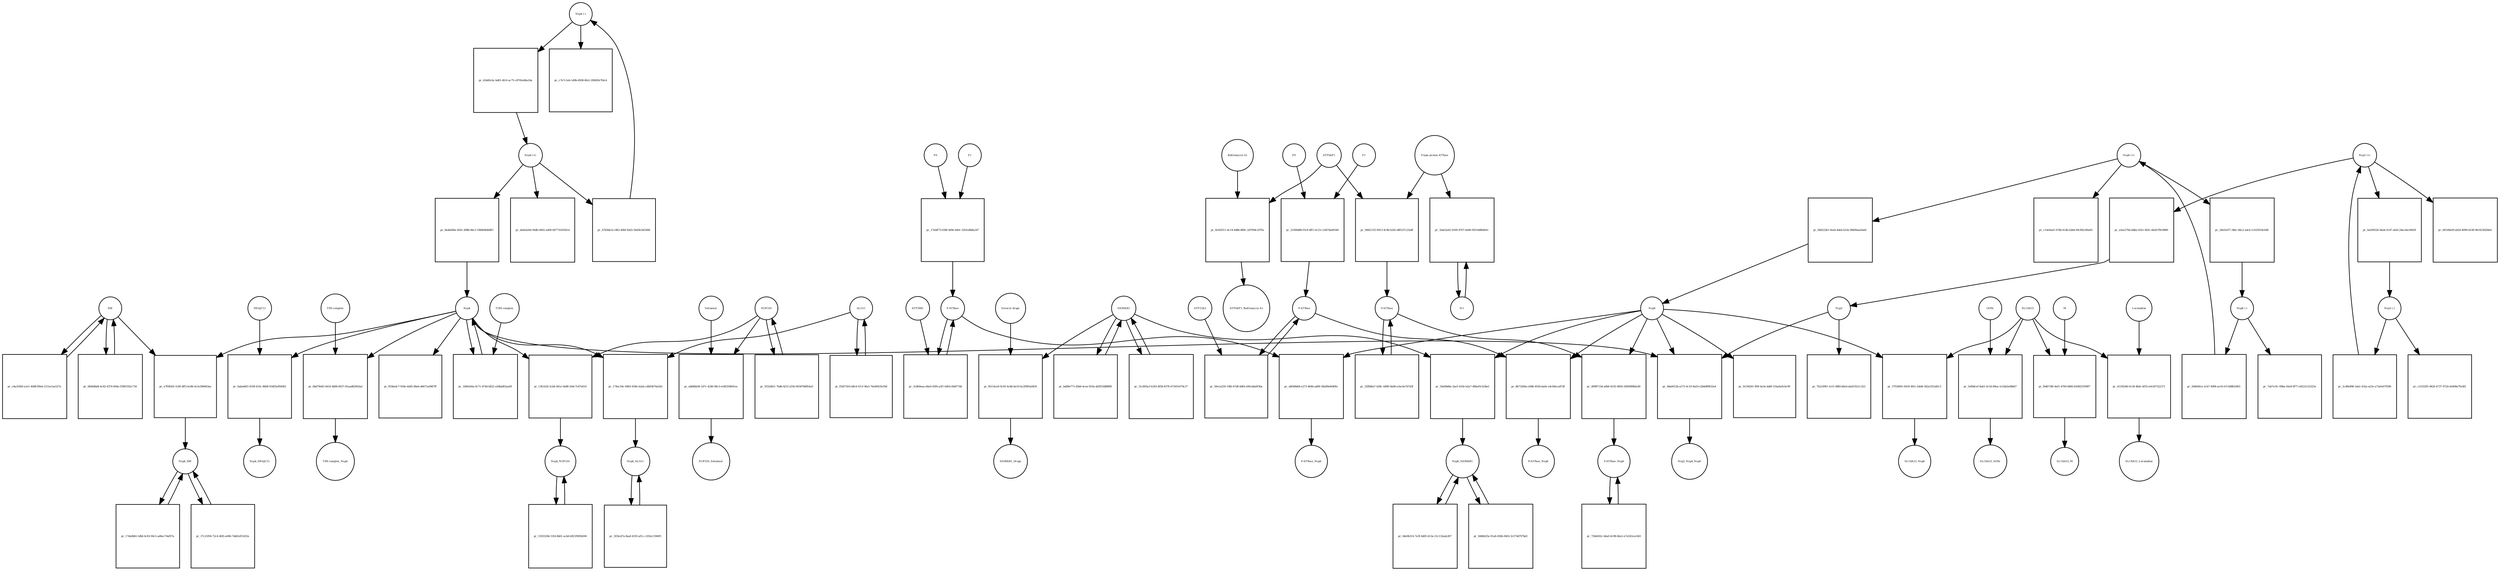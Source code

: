 strict digraph  {
"Nsp4 (-)" [annotation=urn_miriam_pubmed_32353859, bipartite=0, cls="nucleic acid feature", fontsize=4, label="Nsp4 (-)", shape=circle];
"pr_d3dd5cbc-bd01-4fc0-ac75-c8745e84a16a" [annotation="", bipartite=1, cls=process, fontsize=4, label="pr_d3dd5cbc-bd01-4fc0-ac75-c8745e84a16a", shape=square];
"Nsp4 (+)" [annotation=urn_miriam_pubmed_32353859, bipartite=0, cls="nucleic acid feature", fontsize=4, label="Nsp4 (+)", shape=circle];
"pr_8edeb0be-450c-498b-8dc3-1884f484b8f3" [annotation="", bipartite=1, cls=process, fontsize=4, label="pr_8edeb0be-450c-498b-8dc3-1884f484b8f3", shape=square];
Nsp4 [annotation="urn_miriam_ncbiprotein_BCD58761|urn_miriam_taxonomy_2697049", bipartite=0, cls=macromolecule, fontsize=4, label=Nsp4, shape=circle];
"pr_f03bedc7-918e-4d45-8be6-d6671a0967ff" [annotation="", bipartite=1, cls=process, fontsize=4, label="pr_f03bedc7-918e-4d45-8be6-d6671a0967ff", shape=square];
"pr_da6eb264-94db-4492-a469-0d773165561d" [annotation="", bipartite=1, cls=process, fontsize=4, label="pr_da6eb264-94db-4492-a469-0d773165561d", shape=square];
"pr_a7f083d1-fc06-4ff3-bc86-4c5e596063ae" [annotation="", bipartite=1, cls=process, fontsize=4, label="pr_a7f083d1-fc06-4ff3-bc86-4c5e596063ae", shape=square];
IDE [annotation="urn_miriam_uniprot_P14735|urn_miriam_pubmed_32353859|urn_miriam_doi_10.1210%2Fmend-4-8-1125|urn_miriam_taxonomy_10116", bipartite=0, cls=macromolecule, fontsize=4, label=IDE, shape=circle];
Nsp4_IDE [annotation="", bipartite=0, cls=complex, fontsize=4, label=Nsp4_IDE, shape=circle];
"pr_37c21f04-72c4-4fd5-a006-7ddd1d51625e" [annotation="", bipartite=1, cls=process, fontsize=4, label="pr_37c21f04-72c4-4fd5-a006-7ddd1d51625e", shape=square];
"pr_13fcfa5f-2cbd-441e-9a88-244c7c87e610" [annotation="", bipartite=1, cls=process, fontsize=4, label="pr_13fcfa5f-2cbd-441e-9a88-244c7c87e610", shape=square];
NUP210 [annotation="urn_miriam_uniprot_Q8TEM1|urn_miriam_pubmed_14517331", bipartite=0, cls=macromolecule, fontsize=4, label=NUP210, shape=circle];
Nsp4_NUP210 [annotation=urn_miriam_pubmed_14517331, bipartite=0, cls=complex, fontsize=4, label=Nsp4_NUP210, shape=circle];
"pr_17dedbfd-1db8-4c83-94c5-ad6ec74af07a" [annotation="", bipartite=1, cls=process, fontsize=4, label="pr_17dedbfd-1db8-4c83-94c5-ad6ec74af07a", shape=square];
"pr_0aba46f3-4358-433c-86b8-93405ef9d383" [annotation="", bipartite=1, cls=process, fontsize=4, label="pr_0aba46f3-4358-433c-86b8-93405ef9d383", shape=square];
DNAJC11 [annotation="urn_miriam_uniprot_Q9NVH1|urn_miriam_pubmed_32353859|urn_miriam_pubmed_25997101", bipartite=0, cls=macromolecule, fontsize=4, label=DNAJC11, shape=circle];
Nsp4_DNAJC11 [annotation="urn_miriam_pubmed_25997101|urn_miriam_pubmed_32353859", bipartite=0, cls=complex, fontsize=4, label=Nsp4_DNAJC11, shape=circle];
"pr_1503320d-31fd-4b61-acb6-b921f085b506" [annotation="", bipartite=1, cls=process, fontsize=4, label="pr_1503320d-31fd-4b61-acb6-b921f085b506", shape=square];
"pr_174ec54c-8463-438e-b2ab-cdb03b76a5b5" [annotation="", bipartite=1, cls=process, fontsize=4, label="pr_174ec54c-8463-438e-b2ab-cdb03b76a5b5", shape=square];
ALG11 [annotation="urn_miriam_uniprot_Q2TAA5|urn_miriam_pubmed_20080937", bipartite=0, cls=macromolecule, fontsize=4, label=ALG11, shape=circle];
Nsp4_ALG11 [annotation=urn_miriam_pubmed_20080937, bipartite=0, cls=complex, fontsize=4, label=Nsp4_ALG11, shape=circle];
"pr_b7b5bfcb-c862-46bf-83d3-56d3b1bf2406" [annotation="", bipartite=1, cls=process, fontsize=4, label="pr_b7b5bfcb-c862-46bf-83d3-56d3b1bf2406", shape=square];
"pr_c7e7c1eb-1d9b-4938-8fe2-29082fe7fdc4" [annotation="", bipartite=1, cls=process, fontsize=4, label="pr_c7e7c1eb-1d9b-4938-8fe2-29082fe7fdc4", shape=square];
"Nsp6 (-)" [annotation=urn_miriam_pubmed_32353859, bipartite=0, cls="nucleic acid feature", fontsize=4, label="Nsp6 (-)", shape=circle];
"pr_20d640ce-2cb7-4996-ae16-b7c0d8b16f61" [annotation="", bipartite=1, cls=process, fontsize=4, label="pr_20d640ce-2cb7-4996-ae16-b7c0d8b16f61", shape=square];
"Nsp6 (+)" [annotation=urn_miriam_pubmed_32353859, bipartite=0, cls="nucleic acid feature", fontsize=4, label="Nsp6 (+)", shape=circle];
"pr_0b8222b1-0eeb-4deb-b33e-0840baafabd1" [annotation="", bipartite=1, cls=process, fontsize=4, label="pr_0b8222b1-0eeb-4deb-b33e-0840baafabd1", shape=square];
Nsp6 [annotation="urn_miriam_taxonomy_2697049|urn_miriam_pubmed_32353859", bipartite=0, cls=macromolecule, fontsize=4, label=Nsp6, shape=circle];
"pr_0cf36261-ff6f-4e3e-bd6f-51ba0a9cbc99" [annotation="", bipartite=1, cls=process, fontsize=4, label="pr_0cf36261-ff6f-4e3e-bd6f-51ba0a9cbc99", shape=square];
"pr_c14e9ad1-67db-414b-b2bd-49cf82c80a83" [annotation="", bipartite=1, cls=process, fontsize=4, label="pr_c14e9ad1-67db-414b-b2bd-49cf82c80a83", shape=square];
"pr_a8046b68-e273-464b-ad69-28a89e6640fe" [annotation="", bipartite=1, cls=process, fontsize=4, label="pr_a8046b68-e273-464b-ad69-28a89e6640fe", shape=square];
"F-ATPase" [annotation=urn_miriam_uniprot_O75964, bipartite=0, cls=complex, fontsize=4, label="F-ATPase", shape=circle];
"F-ATPase_Nsp6" [annotation="", bipartite=0, cls=complex, fontsize=4, label="F-ATPase_Nsp6", shape=circle];
"pr_8b73266a-e9d6-455b-ba0e-e4c84eca87df" [annotation="", bipartite=1, cls=process, fontsize=4, label="pr_8b73266a-e9d6-455b-ba0e-e4c84eca87df", shape=square];
"P-ATPase" [annotation="", bipartite=0, cls=complex, fontsize=4, label="P-ATPase", shape=circle];
"P-ATPase_Nsp6" [annotation="", bipartite=0, cls=complex, fontsize=4, label="P-ATPase_Nsp6", shape=circle];
"pr_50a0b68a-3ae5-410e-b2a7-46be01cb3be1" [annotation="", bipartite=1, cls=process, fontsize=4, label="pr_50a0b68a-3ae5-410e-b2a7-46be01cb3be1", shape=square];
SIGMAR1 [annotation="urn_miriam_uniprot_Q99720|urn_miriam_doi_10.1074%2Fjbc.272.43.27107|urn_miriam_pubmed_32353859|urn_miriam_pubmed_10406945", bipartite=0, cls=macromolecule, fontsize=4, label=SIGMAR1, shape=circle];
Nsp6_SIGMAR1 [annotation=urn_miriam_pubmed_10406945, bipartite=0, cls=complex, fontsize=4, label=Nsp6_SIGMAR1, shape=circle];
"pr_0d4b625e-91a8-458b-9463-3c574d797bd1" [annotation="", bipartite=1, cls=process, fontsize=4, label="pr_0d4b625e-91a8-458b-9463-3c574d797bd1", shape=square];
"pr_d098713d-a0b6-4535-9856-2f494998dcd0" [annotation="", bipartite=1, cls=process, fontsize=4, label="pr_d098713d-a0b6-4535-9856-2f494998dcd0", shape=square];
"V-ATPase" [annotation=urn_miriam_uniprot_Q15904, bipartite=0, cls=complex, fontsize=4, label="V-ATPase", shape=circle];
"V-ATPase_Nsp6" [annotation=urn_miriam_uniprot_Q15904, bipartite=0, cls=complex, fontsize=4, label="V-ATPase_Nsp6", shape=circle];
"pr_24b1b1f7-34bc-48c2-adcb-1c625018cb96" [annotation="", bipartite=1, cls=process, fontsize=4, label="pr_24b1b1f7-34bc-48c2-adcb-1c625018cb96", shape=square];
"pr_7ab7e1fc-09ba-43e8-9f77-e8223c52325e" [annotation="", bipartite=1, cls=process, fontsize=4, label="pr_7ab7e1fc-09ba-43e8-9f77-e8223c52325e", shape=square];
"pr_6bd79e85-4416-4b96-8437-81aad82902ad" [annotation="", bipartite=1, cls=process, fontsize=4, label="pr_6bd79e85-4416-4b96-8437-81aad82902ad", shape=square];
"TIM complex" [annotation="", bipartite=0, cls=complex, fontsize=4, label="TIM complex", shape=circle];
"TIM complex_Nsp4" [annotation=urn_miriam_pubmed_32353859, bipartite=0, cls=complex, fontsize=4, label="TIM complex_Nsp4", shape=circle];
"pr_e4a316fd-a1e1-40d8-89eb-2151e1ae527a" [annotation="", bipartite=1, cls=process, fontsize=4, label="pr_e4a316fd-a1e1-40d8-89eb-2151e1ae527a", shape=square];
"Nsp3 (-)" [annotation=urn_miriam_pubmed_32353859, bipartite=0, cls="nucleic acid feature", fontsize=4, label="Nsp3 (-)", shape=circle];
"pr_2cd9e896-2ab1-432a-a22e-a72efe07f588" [annotation="", bipartite=1, cls=process, fontsize=4, label="pr_2cd9e896-2ab1-432a-a22e-a72efe07f588", shape=square];
"Nsp3 (+)" [annotation=urn_miriam_pubmed_32353859, bipartite=0, cls="nucleic acid feature", fontsize=4, label="Nsp3 (+)", shape=circle];
"pr_ba938526-9ab4-4147-afe6-24ecdec6003f" [annotation="", bipartite=1, cls=process, fontsize=4, label="pr_ba938526-9ab4-4147-afe6-24ecdec6003f", shape=square];
"pr_a5ee270d-ddbe-41b1-9d3c-6b2b7f9c8989" [annotation="", bipartite=1, cls=process, fontsize=4, label="pr_a5ee270d-ddbe-41b1-9d3c-6b2b7f9c8989", shape=square];
Nsp3 [annotation="urn_miriam_taxonomy_2697049|urn_miriam_pubmed_32353859", bipartite=0, cls=macromolecule, fontsize=4, label=Nsp3, shape=circle];
"pr_c23332f5-9626-4737-9724-0e608e7fa581" [annotation="", bipartite=1, cls=process, fontsize=4, label="pr_c23332f5-9626-4737-9724-0e608e7fa581", shape=square];
"pr_60149e09-ab54-4099-b538-90c823fd28e0" [annotation="", bipartite=1, cls=process, fontsize=4, label="pr_60149e09-ab54-4099-b538-90c823fd28e0", shape=square];
"pr_7b2c69f3-1e15-48fd-b6ed-dad33521c1b3" [annotation="", bipartite=1, cls=process, fontsize=4, label="pr_7b2c69f3-1e15-48fd-b6ed-dad33521c1b3", shape=square];
"pr_9da6012b-a575-4c19-9a03-e2b6df9833a4" [annotation="", bipartite=1, cls=process, fontsize=4, label="pr_9da6012b-a575-4c19-9a03-e2b6df9833a4", shape=square];
Nsp3_Nsp4_Nsp6 [annotation="urn_miriam_pubmed_32353859|urn_miriam_pubmed_29128390|urn_miriam_doi_10.1016%2Fj.virol.2017.07.019|urn_miriam_taxonomy_694009", bipartite=0, cls=complex, fontsize=4, label=Nsp3_Nsp4_Nsp6, shape=circle];
"pr_ab68bb38-1d7c-4246-98c3-e54f250b91ee" [annotation="", bipartite=1, cls=process, fontsize=4, label="pr_ab68bb38-1d7c-4246-98c3-e54f250b91ee", shape=square];
Selinexor [annotation=urn_miriam_pubmed_32353859, bipartite=0, cls="simple chemical", fontsize=4, label=Selinexor, shape=circle];
NUP210_Selinexor [annotation=urn_miriam_pubmed_32353859, bipartite=0, cls=complex, fontsize=4, label=NUP210_Selinexor, shape=circle];
"pr_57f20691-6418-481c-b4d4-342e2352d5c3" [annotation="", bipartite=1, cls=process, fontsize=4, label="pr_57f20691-6418-481c-b4d4-342e2352d5c3", shape=square];
SLC6A15 [annotation="urn_miriam_pubmed_32353859|urn_miriam_uniprot_Q8IY34", bipartite=0, cls=macromolecule, fontsize=4, label=SLC6A15, shape=circle];
SLC6A15_Nsp6 [annotation=urn_miriam_pubmed_32353859, bipartite=0, cls=complex, fontsize=4, label=SLC6A15_Nsp6, shape=circle];
"pr_5efb8cef-8ab1-4c5d-89ea-1e1bb2e08b67" [annotation="", bipartite=1, cls=process, fontsize=4, label="pr_5efb8cef-8ab1-4c5d-89ea-1e1bb2e08b67", shape=square];
Orf9c [annotation=urn_miriam_taxonomy_2697049, bipartite=0, cls=macromolecule, fontsize=4, label=Orf9c, shape=circle];
SLC6A15_Orf9c [annotation=urn_miriam_pubmed_32353859, bipartite=0, cls=complex, fontsize=4, label=SLC6A15_Orf9c, shape=circle];
"pr_fb46736f-4ef1-4760-8406-b508251f09f7" [annotation="", bipartite=1, cls=process, fontsize=4, label="pr_fb46736f-4ef1-4760-8406-b508251f09f7", shape=square];
M [annotation=urn_miriam_taxonomy_2697049, bipartite=0, cls=macromolecule, fontsize=4, label=M, shape=circle];
SLC6A15_M [annotation=urn_miriam_pubmed_32353859, bipartite=0, cls=complex, fontsize=4, label=SLC6A15_M, shape=circle];
"pr_411f4346-0c34-46dc-bf35-e0cfd7322371" [annotation="", bipartite=1, cls=process, fontsize=4, label="pr_411f4346-0c34-46dc-bf35-e0cfd7322371", shape=square];
Loratadine [annotation=urn_miriam_pubmed_123134323, bipartite=0, cls="simple chemical", fontsize=4, label=Loratadine, shape=circle];
SLC6A15_Loratadine [annotation="", bipartite=0, cls=complex, fontsize=4, label=SLC6A15_Loratadine, shape=circle];
ATP6AP1 [annotation="urn_miriam_uniprot_Q15904|urn_miriam_pubmed_27231034", bipartite=0, cls=macromolecule, fontsize=4, label=ATP6AP1, shape=circle];
"pr_8cfd3511-dc14-4d86-889c-2d7094c297fa" [annotation="", bipartite=1, cls=process, fontsize=4, label="pr_8cfd3511-dc14-4d86-889c-2d7094c297fa", shape=square];
"Bafilomycin A1" [annotation="", bipartite=0, cls="simple chemical", fontsize=4, label="Bafilomycin A1", shape=circle];
"ATP6AP1_Bafilomycin A1" [annotation="", bipartite=0, cls=complex, fontsize=4, label="ATP6AP1_Bafilomycin A1", shape=circle];
"Several drugs" [annotation="", bipartite=0, cls="simple chemical", fontsize=4, label="Several drugs", shape=circle];
"pr_f611dce0-9c05-4c4b-be10-bc2f995a0450" [annotation="", bipartite=1, cls=process, fontsize=4, label="pr_f611dce0-9c05-4c4b-be10-bc2f995a0450", shape=square];
SIGMAR1_Drugs [annotation=urn_miriam_pubmed_32353859, bipartite=0, cls=complex, fontsize=4, label=SIGMAR1_Drugs, shape=circle];
"pr_1b843e6a-0c71-4744-b822-a5dba8f2aa69" [annotation="", bipartite=1, cls=process, fontsize=4, label="pr_1b843e6a-0c71-4744-b822-a5dba8f2aa69", shape=square];
"TOM complex" [annotation="", bipartite=0, cls=complex, fontsize=4, label="TOM complex", shape=circle];
ATP13A3 [annotation=urn_miriam_uniprot_Q9H7F0, bipartite=0, cls=macromolecule, fontsize=4, label=ATP13A3, shape=circle];
"pr_50e1a250-19fb-47d8-8df4-e00cdda0f36a" [annotation="", bipartite=1, cls=process, fontsize=4, label="pr_50e1a250-19fb-47d8-8df4-e00cdda0f36a", shape=square];
P1 [annotation="", bipartite=0, cls=complex, fontsize=4, label=P1, shape=circle];
"pr_21000d86-f5c8-4ff1-b123-c1447da00340" [annotation="", bipartite=1, cls=process, fontsize=4, label="pr_21000d86-f5c8-4ff1-b123-c1447da00340", shape=square];
P0 [annotation="", bipartite=0, cls=complex, fontsize=4, label=P0, shape=circle];
"pr_5f32d451-7bdb-421f-a55b-9036768854a0" [annotation="", bipartite=1, cls=process, fontsize=4, label="pr_5f32d451-7bdb-421f-a55b-9036768854a0", shape=square];
"pr_0b06dbd4-4c82-4374-804e-f3981502c734" [annotation="", bipartite=1, cls=process, fontsize=4, label="pr_0b06dbd4-4c82-4374-804e-f3981502c734", shape=square];
"pr_bdd9e771-d5b6-4cee-819a-dd3f33d88f80" [annotation="", bipartite=1, cls=process, fontsize=4, label="pr_bdd9e771-d5b6-4cee-819a-dd3f33d88f80", shape=square];
"pr_31c805a3-b183-4f58-8376-673051679c27" [annotation="", bipartite=1, cls=process, fontsize=4, label="pr_31c805a3-b183-4f58-8376-673051679c27", shape=square];
"pr_0de0b314-7e3f-4d05-b13e-21c132ada307" [annotation="", bipartite=1, cls=process, fontsize=4, label="pr_0de0b314-7e3f-4d05-b13e-21c132ada307", shape=square];
"pr_5f24cd7a-8aaf-4193-af1c-c203a11940f1" [annotation="", bipartite=1, cls=process, fontsize=4, label="pr_5f24cd7a-8aaf-4193-af1c-c203a11940f1", shape=square];
"pr_f5d57416-b8c6-47cf-9fa5-76e60435cf0d" [annotation="", bipartite=1, cls=process, fontsize=4, label="pr_f5d57416-b8c6-47cf-9fa5-76e60435cf0d", shape=square];
"H+" [annotation="urn_miriam_obo.chebi_CHEBI%3A15378", bipartite=0, cls="simple chemical", fontsize=4, label="H+", shape=circle];
"pr_1b4e2a42-9169-4707-9a68-05f14d8b4641" [annotation="", bipartite=1, cls=process, fontsize=4, label="pr_1b4e2a42-9169-4707-9a68-05f14d8b4641", shape=square];
"V-type proton ATPase" [annotation="urn_miriam_obo.go_GO%3A0046611", bipartite=0, cls=complex, fontsize=4, label="V-type proton ATPase", shape=circle];
"pr_09d211f2-6913-4c9b-b245-d8f147c23a8f" [annotation="", bipartite=1, cls=process, fontsize=4, label="pr_09d211f2-6913-4c9b-b245-d8f147c23a8f", shape=square];
"pr_32fb86a7-b38c-4489-9a68-e3ac6e7d7d3f" [annotation="", bipartite=1, cls=process, fontsize=4, label="pr_32fb86a7-b38c-4489-9a68-e3ac6e7d7d3f", shape=square];
"pr_728e602c-b4a0-4c98-b6a3-a7a543cec663" [annotation="", bipartite=1, cls=process, fontsize=4, label="pr_728e602c-b4a0-4c98-b6a3-a7a543cec663", shape=square];
ATP5MG [annotation=urn_miriam_uniprot_O75964, bipartite=0, cls=macromolecule, fontsize=4, label=ATP5MG, shape=circle];
"pr_3c8b9eaa-d4a0-45f6-a3f1-b461c6b877dd" [annotation="", bipartite=1, cls=process, fontsize=4, label="pr_3c8b9eaa-d4a0-45f6-a3f1-b461c6b877dd", shape=square];
F1 [annotation="", bipartite=0, cls=complex, fontsize=4, label=F1, shape=circle];
"pr_17ebff73-638f-469e-b40c-3201e8b8a247" [annotation="", bipartite=1, cls=process, fontsize=4, label="pr_17ebff73-638f-469e-b40c-3201e8b8a247", shape=square];
F0 [annotation="", bipartite=0, cls=complex, fontsize=4, label=F0, shape=circle];
"Nsp4 (-)" -> "pr_d3dd5cbc-bd01-4fc0-ac75-c8745e84a16a"  [annotation="", interaction_type=consumption];
"Nsp4 (-)" -> "pr_c7e7c1eb-1d9b-4938-8fe2-29082fe7fdc4"  [annotation="", interaction_type=consumption];
"pr_d3dd5cbc-bd01-4fc0-ac75-c8745e84a16a" -> "Nsp4 (+)"  [annotation="", interaction_type=production];
"Nsp4 (+)" -> "pr_8edeb0be-450c-498b-8dc3-1884f484b8f3"  [annotation="", interaction_type=consumption];
"Nsp4 (+)" -> "pr_da6eb264-94db-4492-a469-0d773165561d"  [annotation="", interaction_type=consumption];
"Nsp4 (+)" -> "pr_b7b5bfcb-c862-46bf-83d3-56d3b1bf2406"  [annotation="", interaction_type=consumption];
"pr_8edeb0be-450c-498b-8dc3-1884f484b8f3" -> Nsp4  [annotation="", interaction_type=production];
Nsp4 -> "pr_f03bedc7-918e-4d45-8be6-d6671a0967ff"  [annotation="", interaction_type=consumption];
Nsp4 -> "pr_a7f083d1-fc06-4ff3-bc86-4c5e596063ae"  [annotation="", interaction_type=consumption];
Nsp4 -> "pr_13fcfa5f-2cbd-441e-9a88-244c7c87e610"  [annotation="", interaction_type=consumption];
Nsp4 -> "pr_0aba46f3-4358-433c-86b8-93405ef9d383"  [annotation="", interaction_type=consumption];
Nsp4 -> "pr_174ec54c-8463-438e-b2ab-cdb03b76a5b5"  [annotation="", interaction_type=consumption];
Nsp4 -> "pr_6bd79e85-4416-4b96-8437-81aad82902ad"  [annotation="", interaction_type=consumption];
Nsp4 -> "pr_9da6012b-a575-4c19-9a03-e2b6df9833a4"  [annotation="", interaction_type=consumption];
Nsp4 -> "pr_1b843e6a-0c71-4744-b822-a5dba8f2aa69"  [annotation="", interaction_type=consumption];
"pr_a7f083d1-fc06-4ff3-bc86-4c5e596063ae" -> Nsp4_IDE  [annotation="", interaction_type=production];
IDE -> "pr_a7f083d1-fc06-4ff3-bc86-4c5e596063ae"  [annotation="", interaction_type=consumption];
IDE -> "pr_e4a316fd-a1e1-40d8-89eb-2151e1ae527a"  [annotation="", interaction_type=consumption];
IDE -> "pr_0b06dbd4-4c82-4374-804e-f3981502c734"  [annotation="", interaction_type=consumption];
Nsp4_IDE -> "pr_37c21f04-72c4-4fd5-a006-7ddd1d51625e"  [annotation="", interaction_type=consumption];
Nsp4_IDE -> "pr_17dedbfd-1db8-4c83-94c5-ad6ec74af07a"  [annotation="", interaction_type=consumption];
"pr_37c21f04-72c4-4fd5-a006-7ddd1d51625e" -> Nsp4_IDE  [annotation="", interaction_type=production];
"pr_13fcfa5f-2cbd-441e-9a88-244c7c87e610" -> Nsp4_NUP210  [annotation="", interaction_type=production];
NUP210 -> "pr_13fcfa5f-2cbd-441e-9a88-244c7c87e610"  [annotation="", interaction_type=consumption];
NUP210 -> "pr_ab68bb38-1d7c-4246-98c3-e54f250b91ee"  [annotation="", interaction_type=consumption];
NUP210 -> "pr_5f32d451-7bdb-421f-a55b-9036768854a0"  [annotation="", interaction_type=consumption];
Nsp4_NUP210 -> "pr_1503320d-31fd-4b61-acb6-b921f085b506"  [annotation="", interaction_type=consumption];
"pr_17dedbfd-1db8-4c83-94c5-ad6ec74af07a" -> Nsp4_IDE  [annotation="", interaction_type=production];
"pr_0aba46f3-4358-433c-86b8-93405ef9d383" -> Nsp4_DNAJC11  [annotation="", interaction_type=production];
DNAJC11 -> "pr_0aba46f3-4358-433c-86b8-93405ef9d383"  [annotation="", interaction_type=consumption];
"pr_1503320d-31fd-4b61-acb6-b921f085b506" -> Nsp4_NUP210  [annotation="", interaction_type=production];
"pr_174ec54c-8463-438e-b2ab-cdb03b76a5b5" -> Nsp4_ALG11  [annotation="", interaction_type=production];
ALG11 -> "pr_174ec54c-8463-438e-b2ab-cdb03b76a5b5"  [annotation="", interaction_type=consumption];
ALG11 -> "pr_f5d57416-b8c6-47cf-9fa5-76e60435cf0d"  [annotation="", interaction_type=consumption];
Nsp4_ALG11 -> "pr_5f24cd7a-8aaf-4193-af1c-c203a11940f1"  [annotation="", interaction_type=consumption];
"pr_b7b5bfcb-c862-46bf-83d3-56d3b1bf2406" -> "Nsp4 (-)"  [annotation="", interaction_type=production];
"Nsp6 (-)" -> "pr_20d640ce-2cb7-4996-ae16-b7c0d8b16f61"  [annotation="", interaction_type=consumption];
"Nsp6 (-)" -> "pr_7ab7e1fc-09ba-43e8-9f77-e8223c52325e"  [annotation="", interaction_type=consumption];
"pr_20d640ce-2cb7-4996-ae16-b7c0d8b16f61" -> "Nsp6 (+)"  [annotation="", interaction_type=production];
"Nsp6 (+)" -> "pr_0b8222b1-0eeb-4deb-b33e-0840baafabd1"  [annotation="", interaction_type=consumption];
"Nsp6 (+)" -> "pr_c14e9ad1-67db-414b-b2bd-49cf82c80a83"  [annotation="", interaction_type=consumption];
"Nsp6 (+)" -> "pr_24b1b1f7-34bc-48c2-adcb-1c625018cb96"  [annotation="", interaction_type=consumption];
"pr_0b8222b1-0eeb-4deb-b33e-0840baafabd1" -> Nsp6  [annotation="", interaction_type=production];
Nsp6 -> "pr_0cf36261-ff6f-4e3e-bd6f-51ba0a9cbc99"  [annotation="", interaction_type=consumption];
Nsp6 -> "pr_a8046b68-e273-464b-ad69-28a89e6640fe"  [annotation="", interaction_type=consumption];
Nsp6 -> "pr_8b73266a-e9d6-455b-ba0e-e4c84eca87df"  [annotation="", interaction_type=consumption];
Nsp6 -> "pr_50a0b68a-3ae5-410e-b2a7-46be01cb3be1"  [annotation="", interaction_type=consumption];
Nsp6 -> "pr_d098713d-a0b6-4535-9856-2f494998dcd0"  [annotation="", interaction_type=consumption];
Nsp6 -> "pr_9da6012b-a575-4c19-9a03-e2b6df9833a4"  [annotation="", interaction_type=consumption];
Nsp6 -> "pr_57f20691-6418-481c-b4d4-342e2352d5c3"  [annotation="", interaction_type=consumption];
"pr_a8046b68-e273-464b-ad69-28a89e6640fe" -> "F-ATPase_Nsp6"  [annotation="", interaction_type=production];
"F-ATPase" -> "pr_a8046b68-e273-464b-ad69-28a89e6640fe"  [annotation="", interaction_type=consumption];
"F-ATPase" -> "pr_3c8b9eaa-d4a0-45f6-a3f1-b461c6b877dd"  [annotation="", interaction_type=consumption];
"pr_8b73266a-e9d6-455b-ba0e-e4c84eca87df" -> "P-ATPase_Nsp6"  [annotation="", interaction_type=production];
"P-ATPase" -> "pr_8b73266a-e9d6-455b-ba0e-e4c84eca87df"  [annotation="", interaction_type=consumption];
"P-ATPase" -> "pr_50e1a250-19fb-47d8-8df4-e00cdda0f36a"  [annotation="", interaction_type=consumption];
"pr_50a0b68a-3ae5-410e-b2a7-46be01cb3be1" -> Nsp6_SIGMAR1  [annotation="", interaction_type=production];
SIGMAR1 -> "pr_50a0b68a-3ae5-410e-b2a7-46be01cb3be1"  [annotation="", interaction_type=consumption];
SIGMAR1 -> "pr_f611dce0-9c05-4c4b-be10-bc2f995a0450"  [annotation="", interaction_type=consumption];
SIGMAR1 -> "pr_bdd9e771-d5b6-4cee-819a-dd3f33d88f80"  [annotation="", interaction_type=consumption];
SIGMAR1 -> "pr_31c805a3-b183-4f58-8376-673051679c27"  [annotation="", interaction_type=consumption];
Nsp6_SIGMAR1 -> "pr_0d4b625e-91a8-458b-9463-3c574d797bd1"  [annotation="", interaction_type=consumption];
Nsp6_SIGMAR1 -> "pr_0de0b314-7e3f-4d05-b13e-21c132ada307"  [annotation="", interaction_type=consumption];
"pr_0d4b625e-91a8-458b-9463-3c574d797bd1" -> Nsp6_SIGMAR1  [annotation="", interaction_type=production];
"pr_d098713d-a0b6-4535-9856-2f494998dcd0" -> "V-ATPase_Nsp6"  [annotation="", interaction_type=production];
"V-ATPase" -> "pr_d098713d-a0b6-4535-9856-2f494998dcd0"  [annotation="", interaction_type=consumption];
"V-ATPase" -> "pr_32fb86a7-b38c-4489-9a68-e3ac6e7d7d3f"  [annotation="", interaction_type=consumption];
"V-ATPase_Nsp6" -> "pr_728e602c-b4a0-4c98-b6a3-a7a543cec663"  [annotation="", interaction_type=consumption];
"pr_24b1b1f7-34bc-48c2-adcb-1c625018cb96" -> "Nsp6 (-)"  [annotation="", interaction_type=production];
"pr_6bd79e85-4416-4b96-8437-81aad82902ad" -> "TIM complex_Nsp4"  [annotation="", interaction_type=production];
"TIM complex" -> "pr_6bd79e85-4416-4b96-8437-81aad82902ad"  [annotation="", interaction_type=consumption];
"pr_e4a316fd-a1e1-40d8-89eb-2151e1ae527a" -> IDE  [annotation="", interaction_type=production];
"Nsp3 (-)" -> "pr_2cd9e896-2ab1-432a-a22e-a72efe07f588"  [annotation="", interaction_type=consumption];
"Nsp3 (-)" -> "pr_c23332f5-9626-4737-9724-0e608e7fa581"  [annotation="", interaction_type=consumption];
"pr_2cd9e896-2ab1-432a-a22e-a72efe07f588" -> "Nsp3 (+)"  [annotation="", interaction_type=production];
"Nsp3 (+)" -> "pr_ba938526-9ab4-4147-afe6-24ecdec6003f"  [annotation="", interaction_type=consumption];
"Nsp3 (+)" -> "pr_a5ee270d-ddbe-41b1-9d3c-6b2b7f9c8989"  [annotation="", interaction_type=consumption];
"Nsp3 (+)" -> "pr_60149e09-ab54-4099-b538-90c823fd28e0"  [annotation="", interaction_type=consumption];
"pr_ba938526-9ab4-4147-afe6-24ecdec6003f" -> "Nsp3 (-)"  [annotation="", interaction_type=production];
"pr_a5ee270d-ddbe-41b1-9d3c-6b2b7f9c8989" -> Nsp3  [annotation="", interaction_type=production];
Nsp3 -> "pr_7b2c69f3-1e15-48fd-b6ed-dad33521c1b3"  [annotation="", interaction_type=consumption];
Nsp3 -> "pr_9da6012b-a575-4c19-9a03-e2b6df9833a4"  [annotation="", interaction_type=consumption];
"pr_9da6012b-a575-4c19-9a03-e2b6df9833a4" -> Nsp3_Nsp4_Nsp6  [annotation="", interaction_type=production];
"pr_ab68bb38-1d7c-4246-98c3-e54f250b91ee" -> NUP210_Selinexor  [annotation="", interaction_type=production];
Selinexor -> "pr_ab68bb38-1d7c-4246-98c3-e54f250b91ee"  [annotation="", interaction_type=consumption];
"pr_57f20691-6418-481c-b4d4-342e2352d5c3" -> SLC6A15_Nsp6  [annotation="", interaction_type=production];
SLC6A15 -> "pr_57f20691-6418-481c-b4d4-342e2352d5c3"  [annotation="", interaction_type=consumption];
SLC6A15 -> "pr_5efb8cef-8ab1-4c5d-89ea-1e1bb2e08b67"  [annotation="", interaction_type=consumption];
SLC6A15 -> "pr_fb46736f-4ef1-4760-8406-b508251f09f7"  [annotation="", interaction_type=consumption];
SLC6A15 -> "pr_411f4346-0c34-46dc-bf35-e0cfd7322371"  [annotation="", interaction_type=consumption];
"pr_5efb8cef-8ab1-4c5d-89ea-1e1bb2e08b67" -> SLC6A15_Orf9c  [annotation="", interaction_type=production];
Orf9c -> "pr_5efb8cef-8ab1-4c5d-89ea-1e1bb2e08b67"  [annotation="", interaction_type=consumption];
"pr_fb46736f-4ef1-4760-8406-b508251f09f7" -> SLC6A15_M  [annotation="", interaction_type=production];
M -> "pr_fb46736f-4ef1-4760-8406-b508251f09f7"  [annotation="", interaction_type=consumption];
"pr_411f4346-0c34-46dc-bf35-e0cfd7322371" -> SLC6A15_Loratadine  [annotation="", interaction_type=production];
Loratadine -> "pr_411f4346-0c34-46dc-bf35-e0cfd7322371"  [annotation="", interaction_type=consumption];
ATP6AP1 -> "pr_8cfd3511-dc14-4d86-889c-2d7094c297fa"  [annotation="", interaction_type=consumption];
ATP6AP1 -> "pr_09d211f2-6913-4c9b-b245-d8f147c23a8f"  [annotation="", interaction_type=consumption];
"pr_8cfd3511-dc14-4d86-889c-2d7094c297fa" -> "ATP6AP1_Bafilomycin A1"  [annotation="", interaction_type=production];
"Bafilomycin A1" -> "pr_8cfd3511-dc14-4d86-889c-2d7094c297fa"  [annotation="", interaction_type=consumption];
"Several drugs" -> "pr_f611dce0-9c05-4c4b-be10-bc2f995a0450"  [annotation="", interaction_type=consumption];
"pr_f611dce0-9c05-4c4b-be10-bc2f995a0450" -> SIGMAR1_Drugs  [annotation="", interaction_type=production];
"pr_1b843e6a-0c71-4744-b822-a5dba8f2aa69" -> Nsp4  [annotation="", interaction_type=production];
"TOM complex" -> "pr_1b843e6a-0c71-4744-b822-a5dba8f2aa69"  [annotation="urn_miriam_pubmed_32353859|urn_miriam_taxonomy_2697049", interaction_type=stimulation];
ATP13A3 -> "pr_50e1a250-19fb-47d8-8df4-e00cdda0f36a"  [annotation="", interaction_type=consumption];
"pr_50e1a250-19fb-47d8-8df4-e00cdda0f36a" -> "P-ATPase"  [annotation="", interaction_type=production];
P1 -> "pr_21000d86-f5c8-4ff1-b123-c1447da00340"  [annotation="", interaction_type=consumption];
"pr_21000d86-f5c8-4ff1-b123-c1447da00340" -> "P-ATPase"  [annotation="", interaction_type=production];
P0 -> "pr_21000d86-f5c8-4ff1-b123-c1447da00340"  [annotation="", interaction_type=consumption];
"pr_5f32d451-7bdb-421f-a55b-9036768854a0" -> NUP210  [annotation="", interaction_type=production];
"pr_0b06dbd4-4c82-4374-804e-f3981502c734" -> IDE  [annotation="", interaction_type=production];
"pr_bdd9e771-d5b6-4cee-819a-dd3f33d88f80" -> SIGMAR1  [annotation="", interaction_type=production];
"pr_31c805a3-b183-4f58-8376-673051679c27" -> SIGMAR1  [annotation="", interaction_type=production];
"pr_0de0b314-7e3f-4d05-b13e-21c132ada307" -> Nsp6_SIGMAR1  [annotation="", interaction_type=production];
"pr_5f24cd7a-8aaf-4193-af1c-c203a11940f1" -> Nsp4_ALG11  [annotation="", interaction_type=production];
"pr_f5d57416-b8c6-47cf-9fa5-76e60435cf0d" -> ALG11  [annotation="", interaction_type=production];
"H+" -> "pr_1b4e2a42-9169-4707-9a68-05f14d8b4641"  [annotation="", interaction_type=consumption];
"pr_1b4e2a42-9169-4707-9a68-05f14d8b4641" -> "H+"  [annotation="", interaction_type=production];
"V-type proton ATPase" -> "pr_1b4e2a42-9169-4707-9a68-05f14d8b4641"  [annotation=urn_miriam_pubmed_22335796, interaction_type=catalysis];
"V-type proton ATPase" -> "pr_09d211f2-6913-4c9b-b245-d8f147c23a8f"  [annotation="", interaction_type=consumption];
"pr_09d211f2-6913-4c9b-b245-d8f147c23a8f" -> "V-ATPase"  [annotation="", interaction_type=production];
"pr_32fb86a7-b38c-4489-9a68-e3ac6e7d7d3f" -> "V-ATPase"  [annotation="", interaction_type=production];
"pr_728e602c-b4a0-4c98-b6a3-a7a543cec663" -> "V-ATPase_Nsp6"  [annotation="", interaction_type=production];
ATP5MG -> "pr_3c8b9eaa-d4a0-45f6-a3f1-b461c6b877dd"  [annotation="", interaction_type=consumption];
"pr_3c8b9eaa-d4a0-45f6-a3f1-b461c6b877dd" -> "F-ATPase"  [annotation="", interaction_type=production];
F1 -> "pr_17ebff73-638f-469e-b40c-3201e8b8a247"  [annotation="", interaction_type=consumption];
"pr_17ebff73-638f-469e-b40c-3201e8b8a247" -> "F-ATPase"  [annotation="", interaction_type=production];
F0 -> "pr_17ebff73-638f-469e-b40c-3201e8b8a247"  [annotation="", interaction_type=consumption];
}
